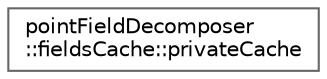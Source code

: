 digraph "Graphical Class Hierarchy"
{
 // LATEX_PDF_SIZE
  bgcolor="transparent";
  edge [fontname=Helvetica,fontsize=10,labelfontname=Helvetica,labelfontsize=10];
  node [fontname=Helvetica,fontsize=10,shape=box,height=0.2,width=0.4];
  rankdir="LR";
  Node0 [id="Node000000",label="pointFieldDecomposer\l::fieldsCache::privateCache",height=0.2,width=0.4,color="grey40", fillcolor="white", style="filled",URL="$classFoam_1_1pointFieldDecomposer_1_1fieldsCache_1_1privateCache.html",tooltip=" "];
}
